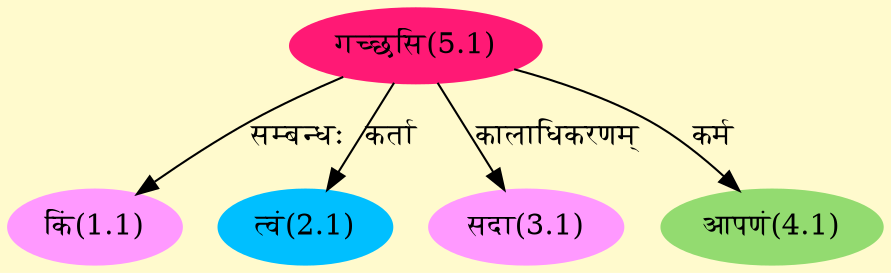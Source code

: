 digraph G{
rankdir=BT;
 compound=true;
 bgcolor="lemonchiffon1";
Node1_1 [style=filled, color="#FF99FF" label = "किं(1.1)"]
Node5_1 [style=filled, color="#FF1975" label = "गच्छसि(5.1)"]
Node2_1 [style=filled, color="#00BFFF" label = "त्वं(2.1)"]
Node3_1 [style=filled, color="#FF99FF" label = "सदा(3.1)"]
Node4_1 [style=filled, color="#93DB70" label = "आपणं(4.1)"]
/* Start of Relations section */

Node1_1 -> Node5_1 [  label="सम्बन्धः"  dir="back" ]
Node2_1 -> Node5_1 [  label="कर्ता"  dir="back" ]
Node3_1 -> Node5_1 [  label="कालाधिकरणम्"  dir="back" ]
Node4_1 -> Node5_1 [  label="कर्म"  dir="back" ]
}
